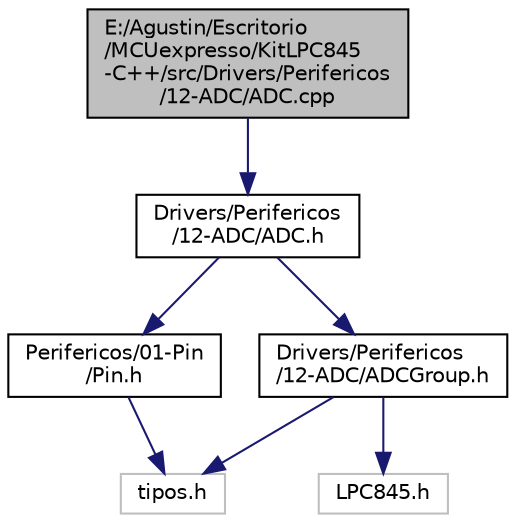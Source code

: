 digraph "E:/Agustin/Escritorio/MCUexpresso/KitLPC845-C++/src/Drivers/Perifericos/12-ADC/ADC.cpp"
{
 // LATEX_PDF_SIZE
  edge [fontname="Helvetica",fontsize="10",labelfontname="Helvetica",labelfontsize="10"];
  node [fontname="Helvetica",fontsize="10",shape=record];
  Node1 [label="E:/Agustin/Escritorio\l/MCUexpresso/KitLPC845\l-C++/src/Drivers/Perifericos\l/12-ADC/ADC.cpp",height=0.2,width=0.4,color="black", fillcolor="grey75", style="filled", fontcolor="black",tooltip="Breve descripcion del modulo."];
  Node1 -> Node2 [color="midnightblue",fontsize="10",style="solid"];
  Node2 [label="Drivers/Perifericos\l/12-ADC/ADC.h",height=0.2,width=0.4,color="black", fillcolor="white", style="filled",URL="$_a_d_c_8h.html",tooltip="Breve descripción del Módulo."];
  Node2 -> Node3 [color="midnightblue",fontsize="10",style="solid"];
  Node3 [label="Drivers/Perifericos\l/12-ADC/ADCGroup.h",height=0.2,width=0.4,color="black", fillcolor="white", style="filled",URL="$_a_d_c_group_8h_source.html",tooltip=" "];
  Node3 -> Node4 [color="midnightblue",fontsize="10",style="solid"];
  Node4 [label="tipos.h",height=0.2,width=0.4,color="grey75", fillcolor="white", style="filled",tooltip=" "];
  Node3 -> Node5 [color="midnightblue",fontsize="10",style="solid"];
  Node5 [label="LPC845.h",height=0.2,width=0.4,color="grey75", fillcolor="white", style="filled",tooltip=" "];
  Node2 -> Node6 [color="midnightblue",fontsize="10",style="solid"];
  Node6 [label="Perifericos/01-Pin\l/Pin.h",height=0.2,width=0.4,color="black", fillcolor="white", style="filled",URL="$_pin_8h.html",tooltip="Clase Abstracta de cualquier pin del microcontrolador."];
  Node6 -> Node4 [color="midnightblue",fontsize="10",style="solid"];
}
